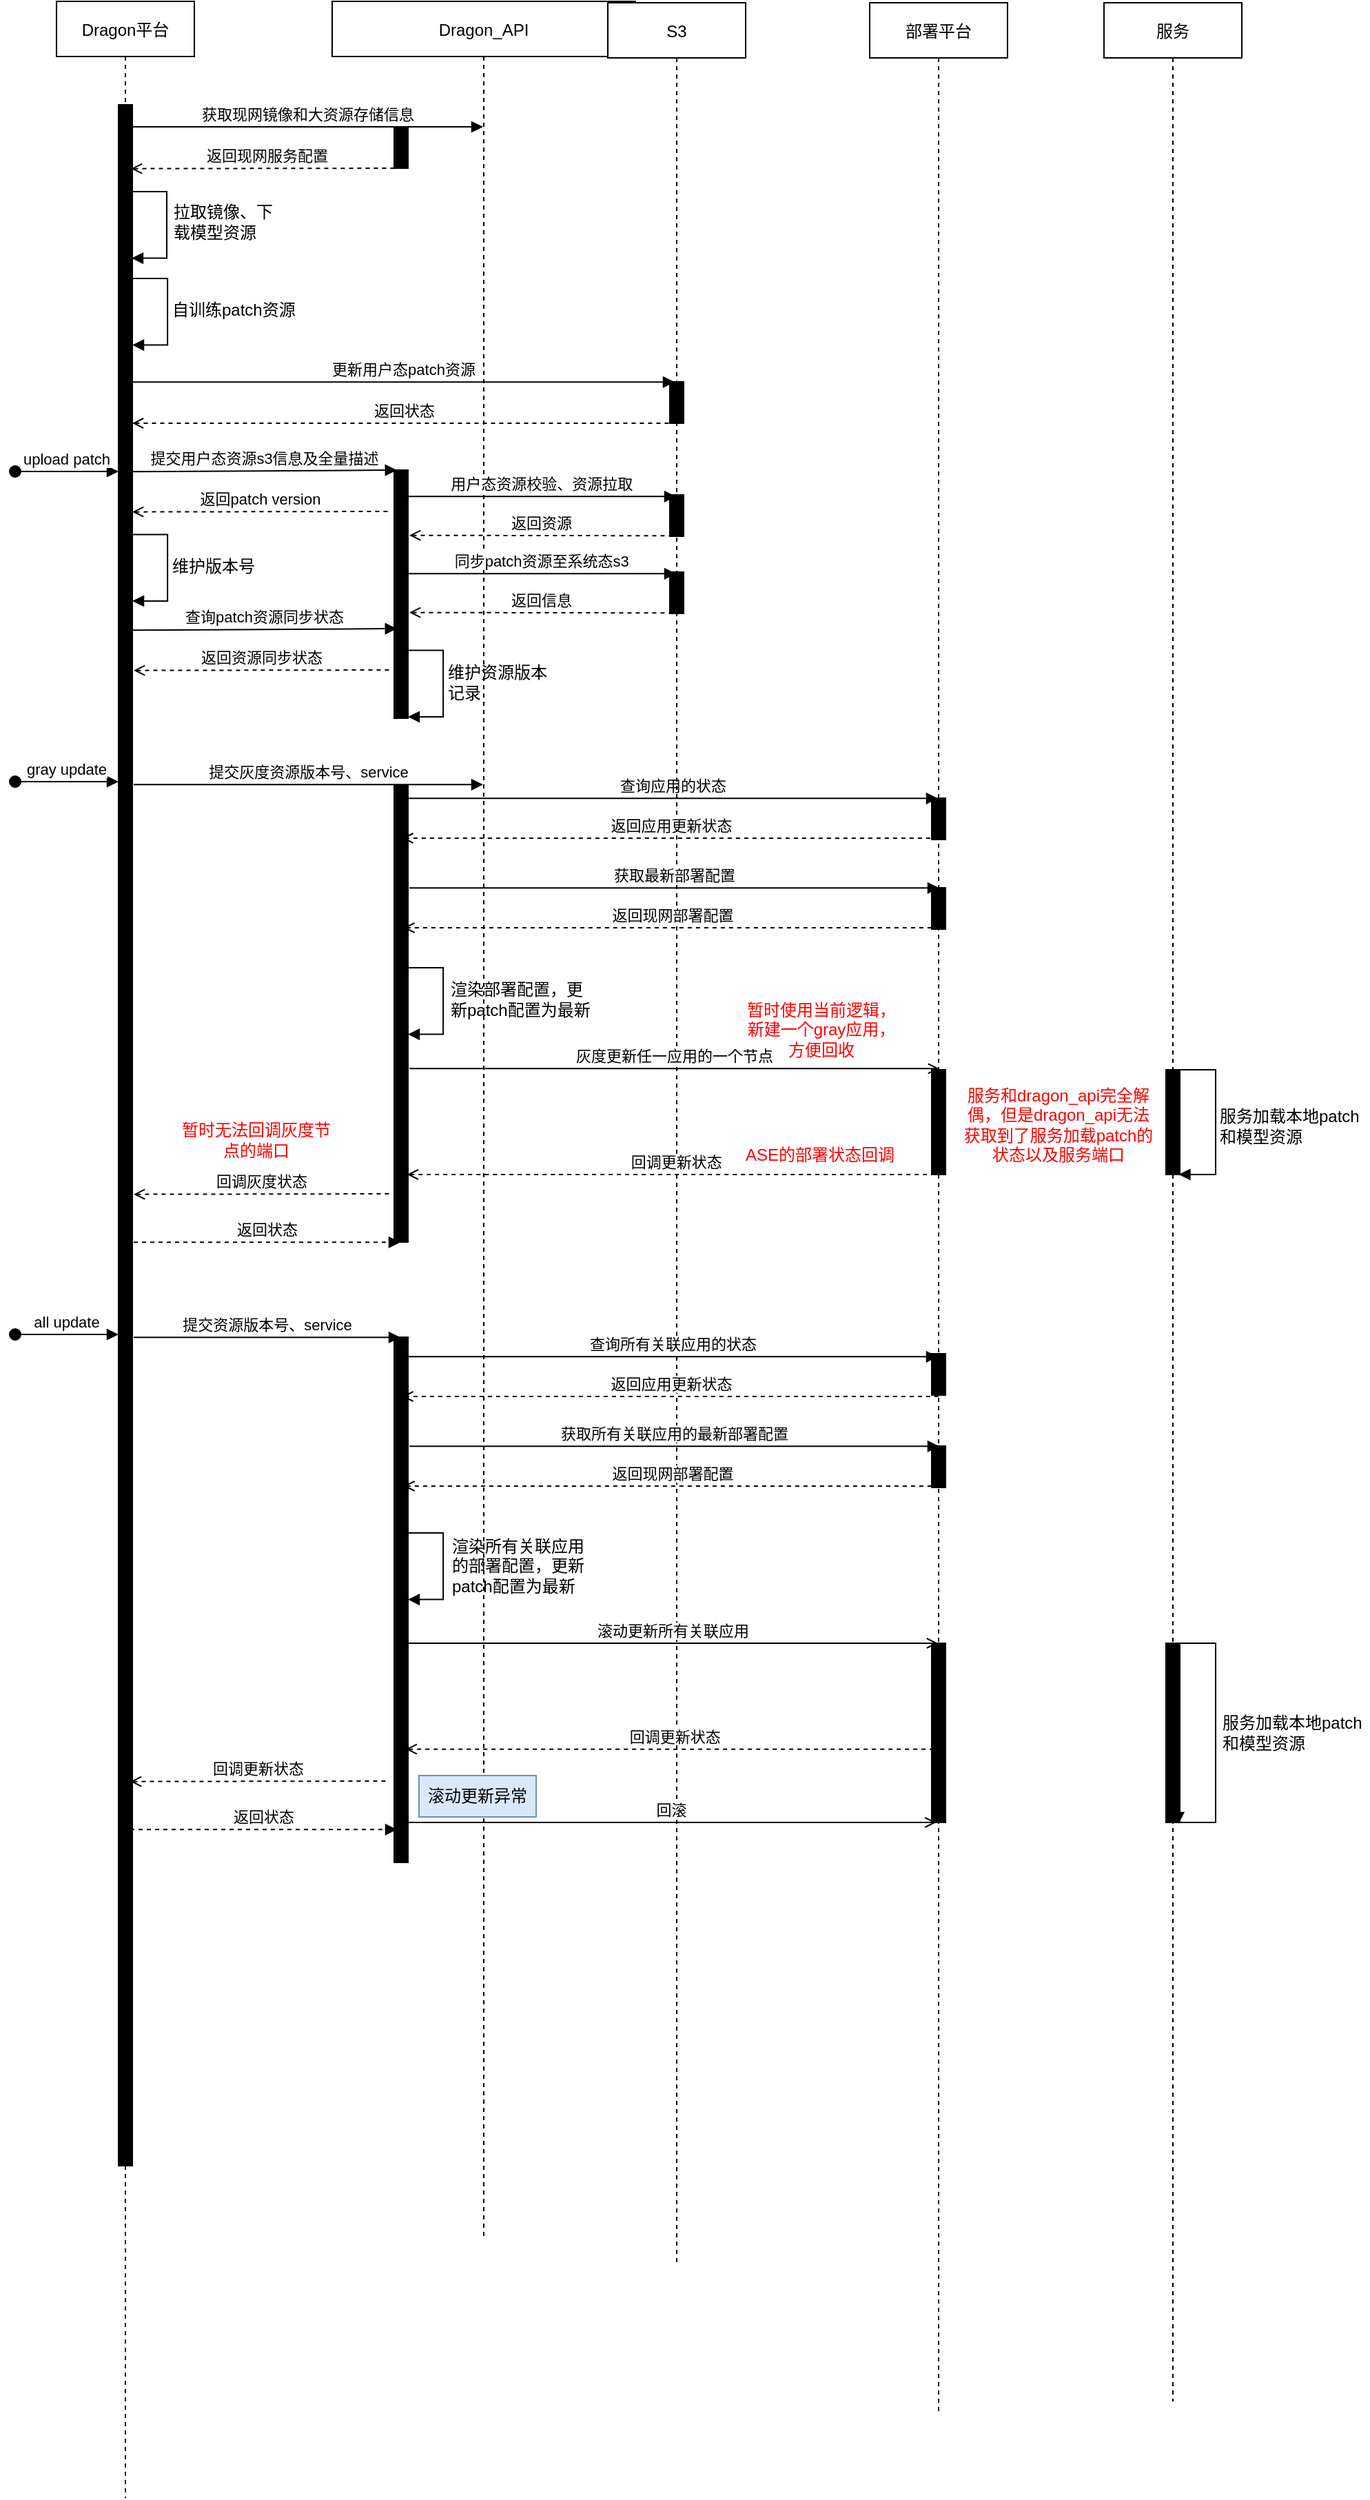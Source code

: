 <mxfile version="19.0.1" type="github">
  <diagram id="kgpKYQtTHZ0yAKxKKP6v" name="Page-1">
    <mxGraphModel dx="946" dy="546" grid="1" gridSize="10" guides="1" tooltips="1" connect="1" arrows="1" fold="1" page="1" pageScale="1" pageWidth="850" pageHeight="1100" math="0" shadow="0">
      <root>
        <mxCell id="0" />
        <mxCell id="1" parent="0" />
        <mxCell id="xoV1Sry97TsbXiUux0vx-1" value="Dragon平台" style="shape=umlLifeline;perimeter=lifelinePerimeter;container=1;collapsible=0;recursiveResize=0;rounded=0;shadow=0;strokeWidth=1;" vertex="1" parent="1">
          <mxGeometry x="540" y="69" width="100" height="1811" as="geometry" />
        </mxCell>
        <mxCell id="xoV1Sry97TsbXiUux0vx-10" value="" style="points=[];perimeter=orthogonalPerimeter;rounded=0;shadow=0;strokeWidth=1;fillColor=#000000;" vertex="1" parent="xoV1Sry97TsbXiUux0vx-1">
          <mxGeometry x="45" y="75" width="10" height="1495" as="geometry" />
        </mxCell>
        <mxCell id="xoV1Sry97TsbXiUux0vx-17" value="" style="endArrow=block;html=1;rounded=0;edgeStyle=orthogonalEdgeStyle;entryX=0.945;entryY=0.649;entryDx=0;entryDy=0;entryPerimeter=0;endFill=1;" edge="1" parent="xoV1Sry97TsbXiUux0vx-1">
          <mxGeometry width="50" height="50" relative="1" as="geometry">
            <mxPoint x="55" y="138" as="sourcePoint" />
            <mxPoint x="54.45" y="186.31" as="targetPoint" />
            <Array as="points">
              <mxPoint x="80" y="138" />
              <mxPoint x="80" y="186" />
            </Array>
          </mxGeometry>
        </mxCell>
        <mxCell id="xoV1Sry97TsbXiUux0vx-22" value="" style="endArrow=block;html=1;rounded=0;edgeStyle=orthogonalEdgeStyle;entryX=0.945;entryY=0.649;entryDx=0;entryDy=0;entryPerimeter=0;endFill=1;" edge="1" parent="xoV1Sry97TsbXiUux0vx-1">
          <mxGeometry width="50" height="50" relative="1" as="geometry">
            <mxPoint x="55.55" y="201" as="sourcePoint" />
            <mxPoint x="55" y="249.31" as="targetPoint" />
            <Array as="points">
              <mxPoint x="80.55" y="201" />
              <mxPoint x="80.55" y="249" />
            </Array>
          </mxGeometry>
        </mxCell>
        <mxCell id="xoV1Sry97TsbXiUux0vx-28" value="upload patch" style="verticalAlign=bottom;startArrow=oval;endArrow=block;startSize=8;shadow=0;strokeWidth=1;" edge="1" parent="xoV1Sry97TsbXiUux0vx-1">
          <mxGeometry relative="1" as="geometry">
            <mxPoint x="-30" y="341" as="sourcePoint" />
            <mxPoint x="45" y="341" as="targetPoint" />
          </mxGeometry>
        </mxCell>
        <mxCell id="xoV1Sry97TsbXiUux0vx-6" value="Dragon_API" style="shape=umlLifeline;perimeter=lifelinePerimeter;container=1;collapsible=0;recursiveResize=0;rounded=0;shadow=0;strokeWidth=1;" vertex="1" parent="1">
          <mxGeometry x="740" y="69" width="220" height="1621" as="geometry" />
        </mxCell>
        <mxCell id="xoV1Sry97TsbXiUux0vx-12" value="" style="points=[];perimeter=orthogonalPerimeter;rounded=0;shadow=0;strokeWidth=1;fillColor=#000000;" vertex="1" parent="xoV1Sry97TsbXiUux0vx-6">
          <mxGeometry x="45" y="91" width="10" height="30" as="geometry" />
        </mxCell>
        <mxCell id="xoV1Sry97TsbXiUux0vx-29" value="提交用户态资源s3信息及全量描述" style="verticalAlign=bottom;endArrow=block;shadow=0;strokeWidth=1;entryX=0.191;entryY=-0.039;entryDx=0;entryDy=0;entryPerimeter=0;" edge="1" parent="xoV1Sry97TsbXiUux0vx-6">
          <mxGeometry relative="1" as="geometry">
            <mxPoint x="-145" y="341.17" as="sourcePoint" />
            <mxPoint x="46.91" y="340" as="targetPoint" />
          </mxGeometry>
        </mxCell>
        <mxCell id="xoV1Sry97TsbXiUux0vx-30" value="" style="points=[];perimeter=orthogonalPerimeter;rounded=0;shadow=0;strokeWidth=1;fillColor=#000000;" vertex="1" parent="xoV1Sry97TsbXiUux0vx-6">
          <mxGeometry x="45" y="340" width="10" height="180" as="geometry" />
        </mxCell>
        <mxCell id="xoV1Sry97TsbXiUux0vx-31" value="返回patch version" style="verticalAlign=bottom;endArrow=none;shadow=0;strokeWidth=1;startArrow=open;startFill=0;endFill=0;dashed=1;" edge="1" parent="xoV1Sry97TsbXiUux0vx-6">
          <mxGeometry relative="1" as="geometry">
            <mxPoint x="-145.0" y="370.33" as="sourcePoint" />
            <mxPoint x="41" y="370" as="targetPoint" />
          </mxGeometry>
        </mxCell>
        <mxCell id="xoV1Sry97TsbXiUux0vx-46" value="" style="points=[];perimeter=orthogonalPerimeter;rounded=0;shadow=0;strokeWidth=1;fillColor=#000000;" vertex="1" parent="xoV1Sry97TsbXiUux0vx-6">
          <mxGeometry x="45" y="569" width="10" height="331" as="geometry" />
        </mxCell>
        <mxCell id="xoV1Sry97TsbXiUux0vx-47" value="查询应用的状态" style="verticalAlign=bottom;endArrow=block;shadow=0;strokeWidth=1;" edge="1" parent="xoV1Sry97TsbXiUux0vx-6" target="xoV1Sry97TsbXiUux0vx-8">
          <mxGeometry relative="1" as="geometry">
            <mxPoint x="55" y="578.17" as="sourcePoint" />
            <mxPoint x="248.5" y="578.17" as="targetPoint" />
          </mxGeometry>
        </mxCell>
        <mxCell id="xoV1Sry97TsbXiUux0vx-75" value="" style="points=[];perimeter=orthogonalPerimeter;rounded=0;shadow=0;strokeWidth=1;fillColor=#000000;" vertex="1" parent="xoV1Sry97TsbXiUux0vx-6">
          <mxGeometry x="45" y="969" width="10" height="381" as="geometry" />
        </mxCell>
        <mxCell id="xoV1Sry97TsbXiUux0vx-86" value="回调更新状态" style="verticalAlign=bottom;endArrow=none;shadow=0;strokeWidth=1;startArrow=open;startFill=0;endFill=0;dashed=1;" edge="1" parent="xoV1Sry97TsbXiUux0vx-6">
          <mxGeometry relative="1" as="geometry">
            <mxPoint x="-146.5" y="1291.33" as="sourcePoint" />
            <mxPoint x="39.5" y="1291" as="targetPoint" />
          </mxGeometry>
        </mxCell>
        <mxCell id="xoV1Sry97TsbXiUux0vx-87" value="返回状态" style="verticalAlign=bottom;endArrow=block;shadow=0;strokeWidth=1;dashed=1;" edge="1" parent="xoV1Sry97TsbXiUux0vx-6">
          <mxGeometry relative="1" as="geometry">
            <mxPoint x="-146.5" y="1326.17" as="sourcePoint" />
            <mxPoint x="47" y="1326.17" as="targetPoint" />
          </mxGeometry>
        </mxCell>
        <mxCell id="xoV1Sry97TsbXiUux0vx-90" value="滚动更新异常" style="rounded=0;whiteSpace=wrap;html=1;fillColor=#dae8fc;strokeColor=#6c8ebf;" vertex="1" parent="xoV1Sry97TsbXiUux0vx-6">
          <mxGeometry x="63" y="1287" width="85" height="30" as="geometry" />
        </mxCell>
        <mxCell id="xoV1Sry97TsbXiUux0vx-7" value="S3" style="shape=umlLifeline;perimeter=lifelinePerimeter;container=1;collapsible=0;recursiveResize=0;rounded=0;shadow=0;strokeWidth=1;" vertex="1" parent="1">
          <mxGeometry x="940" y="70" width="100" height="1640" as="geometry" />
        </mxCell>
        <mxCell id="xoV1Sry97TsbXiUux0vx-25" value="" style="points=[];perimeter=orthogonalPerimeter;rounded=0;shadow=0;strokeWidth=1;fillColor=#000000;" vertex="1" parent="xoV1Sry97TsbXiUux0vx-7">
          <mxGeometry x="45" y="275" width="10" height="30" as="geometry" />
        </mxCell>
        <mxCell id="xoV1Sry97TsbXiUux0vx-26" value="返回状态" style="verticalAlign=bottom;endArrow=none;shadow=0;strokeWidth=1;entryX=0.53;entryY=0.147;entryDx=0;entryDy=0;entryPerimeter=0;startArrow=open;startFill=0;endFill=0;dashed=1;" edge="1" parent="xoV1Sry97TsbXiUux0vx-7">
          <mxGeometry relative="1" as="geometry">
            <mxPoint x="-345.013" y="305" as="sourcePoint" />
            <mxPoint x="50" y="305.0" as="targetPoint" />
          </mxGeometry>
        </mxCell>
        <mxCell id="xoV1Sry97TsbXiUux0vx-32" value="用户态资源校验、资源拉取" style="verticalAlign=bottom;endArrow=block;shadow=0;strokeWidth=1;" edge="1" parent="xoV1Sry97TsbXiUux0vx-7" target="xoV1Sry97TsbXiUux0vx-7">
          <mxGeometry relative="1" as="geometry">
            <mxPoint x="-144.91" y="358.17" as="sourcePoint" />
            <mxPoint x="47.0" y="357" as="targetPoint" />
          </mxGeometry>
        </mxCell>
        <mxCell id="xoV1Sry97TsbXiUux0vx-33" value="" style="points=[];perimeter=orthogonalPerimeter;rounded=0;shadow=0;strokeWidth=1;fillColor=#000000;" vertex="1" parent="xoV1Sry97TsbXiUux0vx-7">
          <mxGeometry x="45" y="357" width="10" height="30" as="geometry" />
        </mxCell>
        <mxCell id="xoV1Sry97TsbXiUux0vx-55" value="回调更新状态" style="verticalAlign=bottom;endArrow=none;shadow=0;strokeWidth=1;startArrow=open;startFill=0;endFill=0;dashed=1;" edge="1" parent="xoV1Sry97TsbXiUux0vx-7">
          <mxGeometry relative="1" as="geometry">
            <mxPoint x="-145.65" y="850" as="sourcePoint" />
            <mxPoint x="245.65" y="850" as="targetPoint" />
          </mxGeometry>
        </mxCell>
        <mxCell id="xoV1Sry97TsbXiUux0vx-8" value="部署平台" style="shape=umlLifeline;perimeter=lifelinePerimeter;container=1;collapsible=0;recursiveResize=0;rounded=0;shadow=0;strokeWidth=1;" vertex="1" parent="1">
          <mxGeometry x="1130" y="70" width="100" height="1750" as="geometry" />
        </mxCell>
        <mxCell id="xoV1Sry97TsbXiUux0vx-56" value="" style="points=[];perimeter=orthogonalPerimeter;rounded=0;shadow=0;strokeWidth=1;fillColor=#000000;" vertex="1" parent="xoV1Sry97TsbXiUux0vx-8">
          <mxGeometry x="45" y="577" width="10" height="30" as="geometry" />
        </mxCell>
        <mxCell id="xoV1Sry97TsbXiUux0vx-57" value="" style="points=[];perimeter=orthogonalPerimeter;rounded=0;shadow=0;strokeWidth=1;fillColor=#000000;" vertex="1" parent="xoV1Sry97TsbXiUux0vx-8">
          <mxGeometry x="45" y="642" width="10" height="30" as="geometry" />
        </mxCell>
        <mxCell id="xoV1Sry97TsbXiUux0vx-58" value="" style="points=[];perimeter=orthogonalPerimeter;rounded=0;shadow=0;strokeWidth=1;fillColor=#000000;" vertex="1" parent="xoV1Sry97TsbXiUux0vx-8">
          <mxGeometry x="45" y="774" width="10" height="76" as="geometry" />
        </mxCell>
        <mxCell id="xoV1Sry97TsbXiUux0vx-76" value="" style="points=[];perimeter=orthogonalPerimeter;rounded=0;shadow=0;strokeWidth=1;fillColor=#000000;" vertex="1" parent="xoV1Sry97TsbXiUux0vx-8">
          <mxGeometry x="45" y="980" width="10" height="30" as="geometry" />
        </mxCell>
        <mxCell id="xoV1Sry97TsbXiUux0vx-77" value="" style="points=[];perimeter=orthogonalPerimeter;rounded=0;shadow=0;strokeWidth=1;fillColor=#000000;" vertex="1" parent="xoV1Sry97TsbXiUux0vx-8">
          <mxGeometry x="45" y="1047" width="10" height="30" as="geometry" />
        </mxCell>
        <mxCell id="xoV1Sry97TsbXiUux0vx-82" value="" style="points=[];perimeter=orthogonalPerimeter;rounded=0;shadow=0;strokeWidth=1;fillColor=#000000;" vertex="1" parent="xoV1Sry97TsbXiUux0vx-8">
          <mxGeometry x="45" y="1190" width="10" height="130" as="geometry" />
        </mxCell>
        <mxCell id="xoV1Sry97TsbXiUux0vx-9" value="服务" style="shape=umlLifeline;perimeter=lifelinePerimeter;container=1;collapsible=0;recursiveResize=0;rounded=0;shadow=0;strokeWidth=1;" vertex="1" parent="1">
          <mxGeometry x="1300" y="70" width="100" height="1740" as="geometry" />
        </mxCell>
        <mxCell id="xoV1Sry97TsbXiUux0vx-59" value="" style="points=[];perimeter=orthogonalPerimeter;rounded=0;shadow=0;strokeWidth=1;fillColor=#000000;" vertex="1" parent="xoV1Sry97TsbXiUux0vx-9">
          <mxGeometry x="45" y="774" width="10" height="76" as="geometry" />
        </mxCell>
        <mxCell id="xoV1Sry97TsbXiUux0vx-11" value="获取现网镜像和大资源存储信息" style="verticalAlign=bottom;endArrow=block;shadow=0;strokeWidth=1;" edge="1" parent="1" target="xoV1Sry97TsbXiUux0vx-6">
          <mxGeometry relative="1" as="geometry">
            <mxPoint x="595" y="160" as="sourcePoint" />
            <mxPoint x="780" y="160" as="targetPoint" />
          </mxGeometry>
        </mxCell>
        <mxCell id="xoV1Sry97TsbXiUux0vx-14" value="返回现网服务配置" style="verticalAlign=bottom;endArrow=none;shadow=0;strokeWidth=1;entryX=0.53;entryY=0.147;entryDx=0;entryDy=0;entryPerimeter=0;startArrow=open;startFill=0;endFill=0;dashed=1;" edge="1" parent="1">
          <mxGeometry relative="1" as="geometry">
            <mxPoint x="594" y="190.33" as="sourcePoint" />
            <mxPoint x="792" y="190.0" as="targetPoint" />
          </mxGeometry>
        </mxCell>
        <mxCell id="xoV1Sry97TsbXiUux0vx-21" value="拉取镜像、下载模型资源" style="text;html=1;strokeColor=none;fillColor=none;align=left;verticalAlign=middle;whiteSpace=wrap;rounded=0;" vertex="1" parent="1">
          <mxGeometry x="623" y="214" width="80" height="30" as="geometry" />
        </mxCell>
        <mxCell id="xoV1Sry97TsbXiUux0vx-23" value="自训练patch资源" style="text;html=1;strokeColor=none;fillColor=none;align=left;verticalAlign=middle;whiteSpace=wrap;rounded=0;" vertex="1" parent="1">
          <mxGeometry x="622" y="278" width="98" height="30" as="geometry" />
        </mxCell>
        <mxCell id="xoV1Sry97TsbXiUux0vx-24" value="更新用户态patch资源" style="verticalAlign=bottom;endArrow=block;shadow=0;strokeWidth=1;" edge="1" parent="1">
          <mxGeometry relative="1" as="geometry">
            <mxPoint x="595" y="345.17" as="sourcePoint" />
            <mxPoint x="988.5" y="345.17" as="targetPoint" />
          </mxGeometry>
        </mxCell>
        <mxCell id="xoV1Sry97TsbXiUux0vx-34" value="返回资源" style="verticalAlign=bottom;endArrow=none;shadow=0;strokeWidth=1;startArrow=open;startFill=0;endFill=0;dashed=1;entryX=0.077;entryY=0.383;entryDx=0;entryDy=0;entryPerimeter=0;" edge="1" parent="1">
          <mxGeometry relative="1" as="geometry">
            <mxPoint x="796.0" y="456.33" as="sourcePoint" />
            <mxPoint x="987.77" y="456.64" as="targetPoint" />
          </mxGeometry>
        </mxCell>
        <mxCell id="xoV1Sry97TsbXiUux0vx-35" value="同步patch资源至系统态s3" style="verticalAlign=bottom;endArrow=block;shadow=0;strokeWidth=1;" edge="1" parent="1" target="xoV1Sry97TsbXiUux0vx-7">
          <mxGeometry relative="1" as="geometry">
            <mxPoint x="795.09" y="484.17" as="sourcePoint" />
            <mxPoint x="987" y="483" as="targetPoint" />
          </mxGeometry>
        </mxCell>
        <mxCell id="xoV1Sry97TsbXiUux0vx-36" value="" style="points=[];perimeter=orthogonalPerimeter;rounded=0;shadow=0;strokeWidth=1;fillColor=#000000;" vertex="1" parent="1">
          <mxGeometry x="985" y="483" width="10" height="30" as="geometry" />
        </mxCell>
        <mxCell id="xoV1Sry97TsbXiUux0vx-37" value="返回信息" style="verticalAlign=bottom;endArrow=none;shadow=0;strokeWidth=1;startArrow=open;startFill=0;endFill=0;dashed=1;entryX=0.077;entryY=0.383;entryDx=0;entryDy=0;entryPerimeter=0;" edge="1" parent="1">
          <mxGeometry relative="1" as="geometry">
            <mxPoint x="796.0" y="512.33" as="sourcePoint" />
            <mxPoint x="987.77" y="512.64" as="targetPoint" />
          </mxGeometry>
        </mxCell>
        <mxCell id="xoV1Sry97TsbXiUux0vx-38" value="" style="endArrow=block;html=1;rounded=0;edgeStyle=orthogonalEdgeStyle;entryX=0.945;entryY=0.649;entryDx=0;entryDy=0;entryPerimeter=0;endFill=1;" edge="1" parent="1">
          <mxGeometry width="50" height="50" relative="1" as="geometry">
            <mxPoint x="795.55" y="539.69" as="sourcePoint" />
            <mxPoint x="795" y="588" as="targetPoint" />
            <Array as="points">
              <mxPoint x="820.55" y="539.69" />
              <mxPoint x="820.55" y="587.69" />
            </Array>
          </mxGeometry>
        </mxCell>
        <mxCell id="xoV1Sry97TsbXiUux0vx-39" value="维护资源版本记录" style="text;html=1;strokeColor=none;fillColor=none;align=left;verticalAlign=middle;whiteSpace=wrap;rounded=0;" vertex="1" parent="1">
          <mxGeometry x="822" y="547.69" width="80" height="30" as="geometry" />
        </mxCell>
        <mxCell id="xoV1Sry97TsbXiUux0vx-40" value="查询patch资源同步状态" style="verticalAlign=bottom;endArrow=block;shadow=0;strokeWidth=1;entryX=0.191;entryY=-0.039;entryDx=0;entryDy=0;entryPerimeter=0;" edge="1" parent="1">
          <mxGeometry relative="1" as="geometry">
            <mxPoint x="595" y="525.17" as="sourcePoint" />
            <mxPoint x="786.91" y="524" as="targetPoint" />
          </mxGeometry>
        </mxCell>
        <mxCell id="xoV1Sry97TsbXiUux0vx-41" value="返回资源同步状态" style="verticalAlign=bottom;endArrow=none;shadow=0;strokeWidth=1;startArrow=open;startFill=0;endFill=0;dashed=1;" edge="1" parent="1">
          <mxGeometry relative="1" as="geometry">
            <mxPoint x="596.0" y="554.33" as="sourcePoint" />
            <mxPoint x="782" y="554" as="targetPoint" />
          </mxGeometry>
        </mxCell>
        <mxCell id="xoV1Sry97TsbXiUux0vx-42" value="" style="endArrow=block;html=1;rounded=0;edgeStyle=orthogonalEdgeStyle;entryX=0.945;entryY=0.649;entryDx=0;entryDy=0;entryPerimeter=0;endFill=1;" edge="1" parent="1">
          <mxGeometry width="50" height="50" relative="1" as="geometry">
            <mxPoint x="595.55" y="455.69" as="sourcePoint" />
            <mxPoint x="595" y="504" as="targetPoint" />
            <Array as="points">
              <mxPoint x="620.55" y="455.69" />
              <mxPoint x="620.55" y="503.69" />
            </Array>
          </mxGeometry>
        </mxCell>
        <mxCell id="xoV1Sry97TsbXiUux0vx-43" value="维护版本号" style="text;html=1;strokeColor=none;fillColor=none;align=left;verticalAlign=middle;whiteSpace=wrap;rounded=0;" vertex="1" parent="1">
          <mxGeometry x="622" y="463.69" width="80" height="30" as="geometry" />
        </mxCell>
        <mxCell id="xoV1Sry97TsbXiUux0vx-44" value="gray update" style="verticalAlign=bottom;startArrow=oval;endArrow=block;startSize=8;shadow=0;strokeWidth=1;" edge="1" parent="1">
          <mxGeometry relative="1" as="geometry">
            <mxPoint x="510" y="635" as="sourcePoint" />
            <mxPoint x="585" y="635" as="targetPoint" />
          </mxGeometry>
        </mxCell>
        <mxCell id="xoV1Sry97TsbXiUux0vx-45" value="提交灰度资源版本号、service" style="verticalAlign=bottom;endArrow=block;shadow=0;strokeWidth=1;" edge="1" parent="1" target="xoV1Sry97TsbXiUux0vx-6">
          <mxGeometry relative="1" as="geometry">
            <mxPoint x="596" y="637.17" as="sourcePoint" />
            <mxPoint x="787.91" y="636" as="targetPoint" />
          </mxGeometry>
        </mxCell>
        <mxCell id="xoV1Sry97TsbXiUux0vx-48" value="返回应用更新状态" style="verticalAlign=bottom;endArrow=none;shadow=0;strokeWidth=1;startArrow=open;startFill=0;endFill=0;dashed=1;" edge="1" parent="1">
          <mxGeometry relative="1" as="geometry">
            <mxPoint x="790.7" y="676" as="sourcePoint" />
            <mxPoint x="1182" y="676" as="targetPoint" />
          </mxGeometry>
        </mxCell>
        <mxCell id="xoV1Sry97TsbXiUux0vx-50" value="获取最新部署配置" style="verticalAlign=bottom;endArrow=block;shadow=0;strokeWidth=1;" edge="1" parent="1">
          <mxGeometry relative="1" as="geometry">
            <mxPoint x="796" y="712.17" as="sourcePoint" />
            <mxPoint x="1180.5" y="712.17" as="targetPoint" />
          </mxGeometry>
        </mxCell>
        <mxCell id="xoV1Sry97TsbXiUux0vx-51" value="返回现网部署配置" style="verticalAlign=bottom;endArrow=none;shadow=0;strokeWidth=1;startArrow=open;startFill=0;endFill=0;dashed=1;" edge="1" parent="1">
          <mxGeometry relative="1" as="geometry">
            <mxPoint x="791.7" y="741" as="sourcePoint" />
            <mxPoint x="1183" y="741" as="targetPoint" />
          </mxGeometry>
        </mxCell>
        <mxCell id="xoV1Sry97TsbXiUux0vx-52" value="" style="endArrow=block;html=1;rounded=0;edgeStyle=orthogonalEdgeStyle;entryX=0.945;entryY=0.649;entryDx=0;entryDy=0;entryPerimeter=0;endFill=1;" edge="1" parent="1">
          <mxGeometry width="50" height="50" relative="1" as="geometry">
            <mxPoint x="795.55" y="770.0" as="sourcePoint" />
            <mxPoint x="795" y="818.31" as="targetPoint" />
            <Array as="points">
              <mxPoint x="820.55" y="770" />
              <mxPoint x="820.55" y="818" />
            </Array>
          </mxGeometry>
        </mxCell>
        <mxCell id="xoV1Sry97TsbXiUux0vx-53" value="渲染部署配置，更新patch配置为最新" style="text;html=1;strokeColor=none;fillColor=none;align=left;verticalAlign=middle;whiteSpace=wrap;rounded=0;" vertex="1" parent="1">
          <mxGeometry x="824" y="778" width="108" height="30" as="geometry" />
        </mxCell>
        <mxCell id="xoV1Sry97TsbXiUux0vx-54" value="灰度更新任一应用的一个节点" style="verticalAlign=bottom;endArrow=open;shadow=0;strokeWidth=1;endFill=0;" edge="1" parent="1">
          <mxGeometry relative="1" as="geometry">
            <mxPoint x="796" y="843.17" as="sourcePoint" />
            <mxPoint x="1180.5" y="843.17" as="targetPoint" />
          </mxGeometry>
        </mxCell>
        <mxCell id="xoV1Sry97TsbXiUux0vx-60" value="" style="endArrow=block;html=1;rounded=0;edgeStyle=orthogonalEdgeStyle;entryX=0.92;entryY=1.008;entryDx=0;entryDy=0;entryPerimeter=0;endFill=1;" edge="1" parent="1" target="xoV1Sry97TsbXiUux0vx-59">
          <mxGeometry width="50" height="50" relative="1" as="geometry">
            <mxPoint x="1355.55" y="844.0" as="sourcePoint" />
            <mxPoint x="1355" y="892.31" as="targetPoint" />
            <Array as="points">
              <mxPoint x="1381" y="844" />
              <mxPoint x="1381" y="920" />
              <mxPoint x="1354" y="920" />
            </Array>
          </mxGeometry>
        </mxCell>
        <mxCell id="xoV1Sry97TsbXiUux0vx-61" value="服务加载本地patch和模型资源" style="text;html=1;strokeColor=none;fillColor=none;align=left;verticalAlign=middle;whiteSpace=wrap;rounded=0;" vertex="1" parent="1">
          <mxGeometry x="1382" y="870" width="108" height="30" as="geometry" />
        </mxCell>
        <mxCell id="xoV1Sry97TsbXiUux0vx-62" value="回调灰度状态" style="verticalAlign=bottom;endArrow=none;shadow=0;strokeWidth=1;startArrow=open;startFill=0;endFill=0;dashed=1;" edge="1" parent="1">
          <mxGeometry relative="1" as="geometry">
            <mxPoint x="596.0" y="934.33" as="sourcePoint" />
            <mxPoint x="782" y="934" as="targetPoint" />
          </mxGeometry>
        </mxCell>
        <mxCell id="xoV1Sry97TsbXiUux0vx-63" value="暂时无法回调灰度节点的端口" style="text;html=1;strokeColor=none;fillColor=none;align=center;verticalAlign=middle;whiteSpace=wrap;rounded=0;fontColor=#FF0000;" vertex="1" parent="1">
          <mxGeometry x="630" y="880" width="110" height="30" as="geometry" />
        </mxCell>
        <mxCell id="xoV1Sry97TsbXiUux0vx-64" value="返回状态" style="verticalAlign=bottom;endArrow=block;shadow=0;strokeWidth=1;dashed=1;" edge="1" parent="1">
          <mxGeometry relative="1" as="geometry">
            <mxPoint x="596" y="969.17" as="sourcePoint" />
            <mxPoint x="789.5" y="969.17" as="targetPoint" />
          </mxGeometry>
        </mxCell>
        <mxCell id="xoV1Sry97TsbXiUux0vx-65" value="暂时使用当前逻辑，新建一个gray应用，方便回收" style="text;html=1;strokeColor=none;fillColor=none;align=center;verticalAlign=middle;whiteSpace=wrap;rounded=0;fontColor=#FF0000;" vertex="1" parent="1">
          <mxGeometry x="1040" y="800" width="110" height="30" as="geometry" />
        </mxCell>
        <mxCell id="xoV1Sry97TsbXiUux0vx-66" value="ASE的部署状态回调" style="text;html=1;strokeColor=none;fillColor=none;align=center;verticalAlign=middle;whiteSpace=wrap;rounded=0;fontColor=#FF0000;" vertex="1" parent="1">
          <mxGeometry x="1034" y="891" width="120" height="30" as="geometry" />
        </mxCell>
        <mxCell id="xoV1Sry97TsbXiUux0vx-67" value="服务和dragon_api完全解偶，但是dragon_api无法获取到了服务加载patch的状态以及服务端口" style="text;html=1;strokeColor=none;fillColor=none;align=center;verticalAlign=middle;whiteSpace=wrap;rounded=0;fontColor=#FF0000;" vertex="1" parent="1">
          <mxGeometry x="1197" y="859" width="140" height="50" as="geometry" />
        </mxCell>
        <mxCell id="xoV1Sry97TsbXiUux0vx-69" value="all update" style="verticalAlign=bottom;startArrow=oval;endArrow=block;startSize=8;shadow=0;strokeWidth=1;" edge="1" parent="1">
          <mxGeometry relative="1" as="geometry">
            <mxPoint x="510" y="1036" as="sourcePoint" />
            <mxPoint x="585" y="1036" as="targetPoint" />
          </mxGeometry>
        </mxCell>
        <mxCell id="xoV1Sry97TsbXiUux0vx-70" value="提交资源版本号、service" style="verticalAlign=bottom;endArrow=block;shadow=0;strokeWidth=1;" edge="1" parent="1">
          <mxGeometry relative="1" as="geometry">
            <mxPoint x="596" y="1038.17" as="sourcePoint" />
            <mxPoint x="789.5" y="1038.17" as="targetPoint" />
          </mxGeometry>
        </mxCell>
        <mxCell id="xoV1Sry97TsbXiUux0vx-71" value="查询所有关联应用的状态" style="verticalAlign=bottom;endArrow=block;shadow=0;strokeWidth=1;" edge="1" parent="1">
          <mxGeometry relative="1" as="geometry">
            <mxPoint x="795" y="1052.17" as="sourcePoint" />
            <mxPoint x="1179.5" y="1052.17" as="targetPoint" />
          </mxGeometry>
        </mxCell>
        <mxCell id="xoV1Sry97TsbXiUux0vx-72" value="返回应用更新状态" style="verticalAlign=bottom;endArrow=none;shadow=0;strokeWidth=1;startArrow=open;startFill=0;endFill=0;dashed=1;" edge="1" parent="1">
          <mxGeometry relative="1" as="geometry">
            <mxPoint x="790.7" y="1081" as="sourcePoint" />
            <mxPoint x="1182" y="1081" as="targetPoint" />
          </mxGeometry>
        </mxCell>
        <mxCell id="xoV1Sry97TsbXiUux0vx-73" value="获取所有关联应用的最新部署配置" style="verticalAlign=bottom;endArrow=block;shadow=0;strokeWidth=1;" edge="1" parent="1">
          <mxGeometry relative="1" as="geometry">
            <mxPoint x="796" y="1117.17" as="sourcePoint" />
            <mxPoint x="1180.5" y="1117.17" as="targetPoint" />
          </mxGeometry>
        </mxCell>
        <mxCell id="xoV1Sry97TsbXiUux0vx-74" value="返回现网部署配置" style="verticalAlign=bottom;endArrow=none;shadow=0;strokeWidth=1;startArrow=open;startFill=0;endFill=0;dashed=1;" edge="1" parent="1">
          <mxGeometry relative="1" as="geometry">
            <mxPoint x="791.7" y="1146" as="sourcePoint" />
            <mxPoint x="1183" y="1146" as="targetPoint" />
          </mxGeometry>
        </mxCell>
        <mxCell id="xoV1Sry97TsbXiUux0vx-78" value="" style="endArrow=block;html=1;rounded=0;edgeStyle=orthogonalEdgeStyle;entryX=0.945;entryY=0.649;entryDx=0;entryDy=0;entryPerimeter=0;endFill=1;" edge="1" parent="1">
          <mxGeometry width="50" height="50" relative="1" as="geometry">
            <mxPoint x="795.55" y="1180.0" as="sourcePoint" />
            <mxPoint x="795" y="1228.31" as="targetPoint" />
            <Array as="points">
              <mxPoint x="820.55" y="1180" />
              <mxPoint x="820.55" y="1228" />
            </Array>
          </mxGeometry>
        </mxCell>
        <mxCell id="xoV1Sry97TsbXiUux0vx-79" value="渲染所有关联应用的部署配置，更新patch配置为最新" style="text;html=1;strokeColor=none;fillColor=none;align=left;verticalAlign=middle;whiteSpace=wrap;rounded=0;" vertex="1" parent="1">
          <mxGeometry x="825" y="1189" width="108" height="30" as="geometry" />
        </mxCell>
        <mxCell id="xoV1Sry97TsbXiUux0vx-80" value="回调更新状态" style="verticalAlign=bottom;endArrow=none;shadow=0;strokeWidth=1;startArrow=open;startFill=0;endFill=0;dashed=1;" edge="1" parent="1">
          <mxGeometry relative="1" as="geometry">
            <mxPoint x="793.35" y="1336.83" as="sourcePoint" />
            <mxPoint x="1184.65" y="1336.83" as="targetPoint" />
          </mxGeometry>
        </mxCell>
        <mxCell id="xoV1Sry97TsbXiUux0vx-81" value="滚动更新所有关联应用" style="verticalAlign=bottom;endArrow=open;shadow=0;strokeWidth=1;endFill=0;" edge="1" parent="1">
          <mxGeometry relative="1" as="geometry">
            <mxPoint x="795" y="1260" as="sourcePoint" />
            <mxPoint x="1179.5" y="1260" as="targetPoint" />
          </mxGeometry>
        </mxCell>
        <mxCell id="xoV1Sry97TsbXiUux0vx-83" value="" style="points=[];perimeter=orthogonalPerimeter;rounded=0;shadow=0;strokeWidth=1;fillColor=#000000;" vertex="1" parent="1">
          <mxGeometry x="1345" y="1260" width="10" height="130" as="geometry" />
        </mxCell>
        <mxCell id="xoV1Sry97TsbXiUux0vx-84" value="" style="endArrow=block;html=1;rounded=0;edgeStyle=orthogonalEdgeStyle;entryX=0.92;entryY=1.008;entryDx=0;entryDy=0;entryPerimeter=0;endFill=1;" edge="1" parent="1" target="xoV1Sry97TsbXiUux0vx-83">
          <mxGeometry width="50" height="50" relative="1" as="geometry">
            <mxPoint x="1355.55" y="1260.0" as="sourcePoint" />
            <mxPoint x="1355" y="1308.31" as="targetPoint" />
            <Array as="points">
              <mxPoint x="1381" y="1260" />
              <mxPoint x="1381" y="1390" />
            </Array>
          </mxGeometry>
        </mxCell>
        <mxCell id="xoV1Sry97TsbXiUux0vx-85" value="服务加载本地patch和模型资源" style="text;html=1;strokeColor=none;fillColor=none;align=left;verticalAlign=middle;whiteSpace=wrap;rounded=0;" vertex="1" parent="1">
          <mxGeometry x="1384" y="1310" width="108" height="30" as="geometry" />
        </mxCell>
        <mxCell id="xoV1Sry97TsbXiUux0vx-89" value="回滚" style="verticalAlign=bottom;endArrow=open;shadow=0;strokeWidth=1;endFill=0;" edge="1" parent="1">
          <mxGeometry relative="1" as="geometry">
            <mxPoint x="793.75" y="1390" as="sourcePoint" />
            <mxPoint x="1178.25" y="1390" as="targetPoint" />
          </mxGeometry>
        </mxCell>
      </root>
    </mxGraphModel>
  </diagram>
</mxfile>
